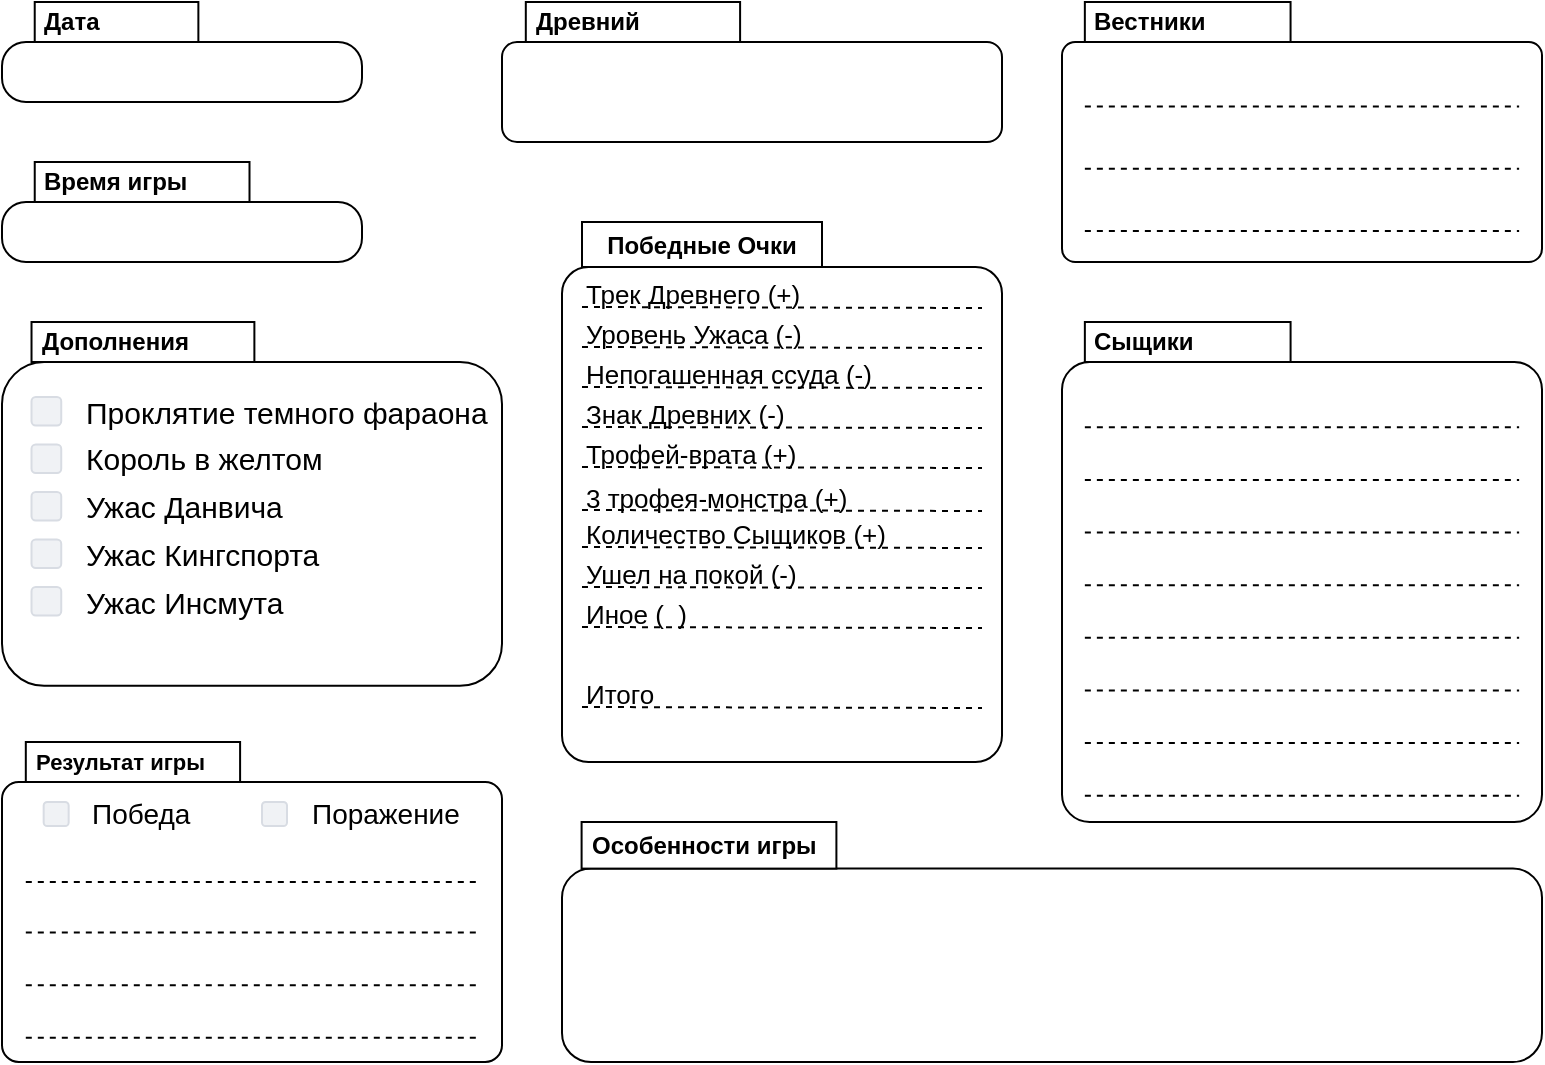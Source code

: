 <mxfile version="15.5.8" type="github"><diagram id="sBmuPLwduZAnjJ85MD6g" name="Page-1"><mxGraphModel dx="1038" dy="543" grid="1" gridSize="10" guides="1" tooltips="1" connect="1" arrows="1" fold="1" page="1" pageScale="1" pageWidth="827" pageHeight="583" math="0" shadow="0"><root><mxCell id="0"/><mxCell id="1" parent="0"/><mxCell id="2OspAjWioLyoepziEBJt-59" value="" style="group;spacingLeft=0;" parent="1" vertex="1" connectable="0"><mxGeometry x="280" y="30" width="250" height="70" as="geometry"/></mxCell><mxCell id="2OspAjWioLyoepziEBJt-60" value="" style="rounded=1;whiteSpace=wrap;html=1;" parent="2OspAjWioLyoepziEBJt-59" vertex="1"><mxGeometry y="20" width="250" height="50" as="geometry"/></mxCell><mxCell id="2OspAjWioLyoepziEBJt-61" value="&lt;font style=&quot;font-size: 12px&quot;&gt;&lt;b&gt;Древний&lt;br&gt;&lt;/b&gt;&lt;/font&gt;" style="rounded=0;whiteSpace=wrap;html=1;fontSize=11;align=left;spacingLeft=3;" parent="2OspAjWioLyoepziEBJt-59" vertex="1"><mxGeometry x="11.905" width="107.143" height="20" as="geometry"/></mxCell><mxCell id="2OspAjWioLyoepziEBJt-62" value="" style="group" parent="1" vertex="1" connectable="0"><mxGeometry x="30" y="110" width="180" height="50" as="geometry"/></mxCell><mxCell id="2OspAjWioLyoepziEBJt-20" value="" style="rounded=1;whiteSpace=wrap;html=1;arcSize=40;" parent="2OspAjWioLyoepziEBJt-62" vertex="1"><mxGeometry y="20" width="180" height="30" as="geometry"/></mxCell><mxCell id="2OspAjWioLyoepziEBJt-21" value="&lt;font style=&quot;font-size: 12px&quot;&gt;&lt;b&gt;Время игры&lt;/b&gt;&lt;/font&gt;" style="rounded=0;whiteSpace=wrap;html=1;fontSize=11;align=left;spacingLeft=3;" parent="2OspAjWioLyoepziEBJt-62" vertex="1"><mxGeometry x="16.369" width="107.381" height="20" as="geometry"/></mxCell><mxCell id="2OspAjWioLyoepziEBJt-63" value="" style="group" parent="1" vertex="1" connectable="0"><mxGeometry x="30" y="30" width="180" height="50" as="geometry"/></mxCell><mxCell id="2OspAjWioLyoepziEBJt-32" value="" style="rounded=1;whiteSpace=wrap;html=1;arcSize=40;" parent="2OspAjWioLyoepziEBJt-63" vertex="1"><mxGeometry y="20" width="180" height="30" as="geometry"/></mxCell><mxCell id="2OspAjWioLyoepziEBJt-33" value="&lt;font style=&quot;font-size: 12px&quot;&gt;&lt;b&gt;Дата&lt;/b&gt;&lt;/font&gt;" style="rounded=0;whiteSpace=wrap;html=1;fontSize=11;align=left;spacingLeft=3;" parent="2OspAjWioLyoepziEBJt-63" vertex="1"><mxGeometry x="16.364" width="81.818" height="20" as="geometry"/></mxCell><mxCell id="2OspAjWioLyoepziEBJt-64" value="" style="group;spacingLeft=0;" parent="1" vertex="1" connectable="0"><mxGeometry x="560" y="190" width="240" height="250" as="geometry"/></mxCell><mxCell id="2OspAjWioLyoepziEBJt-65" value="" style="rounded=1;whiteSpace=wrap;html=1;arcSize=6;" parent="2OspAjWioLyoepziEBJt-64" vertex="1"><mxGeometry y="20" width="240" height="230" as="geometry"/></mxCell><mxCell id="2OspAjWioLyoepziEBJt-66" value="&lt;font style=&quot;font-size: 12px&quot;&gt;&lt;b&gt;Сыщики&lt;/b&gt;&lt;/font&gt;" style="rounded=0;whiteSpace=wrap;html=1;fontSize=11;align=left;spacingLeft=3;" parent="2OspAjWioLyoepziEBJt-64" vertex="1"><mxGeometry x="11.43" width="102.86" height="20" as="geometry"/></mxCell><mxCell id="2OspAjWioLyoepziEBJt-67" value="" style="endArrow=none;dashed=1;html=1;rounded=0;fontSize=12;" parent="2OspAjWioLyoepziEBJt-64" edge="1"><mxGeometry width="50" height="50" relative="1" as="geometry"><mxPoint x="11.429" y="52.632" as="sourcePoint"/><mxPoint x="228.571" y="52.632" as="targetPoint"/></mxGeometry></mxCell><mxCell id="2OspAjWioLyoepziEBJt-68" value="" style="endArrow=none;dashed=1;html=1;rounded=0;fontSize=12;" parent="2OspAjWioLyoepziEBJt-64" edge="1"><mxGeometry width="50" height="50" relative="1" as="geometry"><mxPoint x="11.429" y="78.947" as="sourcePoint"/><mxPoint x="228.571" y="78.947" as="targetPoint"/></mxGeometry></mxCell><mxCell id="2OspAjWioLyoepziEBJt-69" value="" style="endArrow=none;dashed=1;html=1;rounded=0;fontSize=12;" parent="2OspAjWioLyoepziEBJt-64" edge="1"><mxGeometry width="50" height="50" relative="1" as="geometry"><mxPoint x="11.429" y="105.263" as="sourcePoint"/><mxPoint x="228.571" y="105.263" as="targetPoint"/></mxGeometry></mxCell><mxCell id="2OspAjWioLyoepziEBJt-70" value="" style="endArrow=none;dashed=1;html=1;rounded=0;fontSize=12;" parent="2OspAjWioLyoepziEBJt-64" edge="1"><mxGeometry width="50" height="50" relative="1" as="geometry"><mxPoint x="11.429" y="131.579" as="sourcePoint"/><mxPoint x="228.571" y="131.579" as="targetPoint"/></mxGeometry></mxCell><mxCell id="2OspAjWioLyoepziEBJt-71" value="" style="endArrow=none;dashed=1;html=1;rounded=0;fontSize=12;" parent="2OspAjWioLyoepziEBJt-64" edge="1"><mxGeometry width="50" height="50" relative="1" as="geometry"><mxPoint x="11.429" y="157.895" as="sourcePoint"/><mxPoint x="228.571" y="157.895" as="targetPoint"/></mxGeometry></mxCell><mxCell id="2OspAjWioLyoepziEBJt-72" value="" style="endArrow=none;dashed=1;html=1;rounded=0;fontSize=12;" parent="2OspAjWioLyoepziEBJt-64" edge="1"><mxGeometry width="50" height="50" relative="1" as="geometry"><mxPoint x="11.429" y="184.211" as="sourcePoint"/><mxPoint x="228.571" y="184.211" as="targetPoint"/></mxGeometry></mxCell><mxCell id="2OspAjWioLyoepziEBJt-73" value="" style="endArrow=none;dashed=1;html=1;rounded=0;fontSize=12;" parent="2OspAjWioLyoepziEBJt-64" edge="1"><mxGeometry width="50" height="50" relative="1" as="geometry"><mxPoint x="11.429" y="210.526" as="sourcePoint"/><mxPoint x="228.571" y="210.526" as="targetPoint"/></mxGeometry></mxCell><mxCell id="2OspAjWioLyoepziEBJt-74" value="" style="endArrow=none;dashed=1;html=1;rounded=0;fontSize=12;" parent="2OspAjWioLyoepziEBJt-64" edge="1"><mxGeometry width="50" height="50" relative="1" as="geometry"><mxPoint x="11.429" y="236.842" as="sourcePoint"/><mxPoint x="228.571" y="236.842" as="targetPoint"/></mxGeometry></mxCell><mxCell id="2OspAjWioLyoepziEBJt-75" value="" style="group" parent="1" vertex="1" connectable="0"><mxGeometry x="300" y="140" width="240" height="270" as="geometry"/></mxCell><mxCell id="2OspAjWioLyoepziEBJt-76" value="" style="rounded=1;whiteSpace=wrap;html=1;arcSize=6;" parent="2OspAjWioLyoepziEBJt-75" vertex="1"><mxGeometry x="10" y="22.5" width="220" height="247.5" as="geometry"/></mxCell><mxCell id="2OspAjWioLyoepziEBJt-77" value="&lt;div style=&quot;font-size: 12px&quot; align=&quot;center&quot;&gt;&lt;font style=&quot;font-size: 12px&quot;&gt;&lt;b&gt;Победные Очки&lt;/b&gt;&lt;/font&gt;&lt;/div&gt;" style="rounded=0;whiteSpace=wrap;html=1;fontSize=11;align=center;spacingLeft=0;spacing=2;spacingTop=1;" parent="2OspAjWioLyoepziEBJt-75" vertex="1"><mxGeometry x="20" width="120" height="22.5" as="geometry"/></mxCell><mxCell id="2OspAjWioLyoepziEBJt-129" value="" style="group" parent="2OspAjWioLyoepziEBJt-75" vertex="1" connectable="0"><mxGeometry x="20" y="40" width="200" height="170" as="geometry"/></mxCell><mxCell id="2OspAjWioLyoepziEBJt-99" value="" style="group" parent="2OspAjWioLyoepziEBJt-129" vertex="1" connectable="0"><mxGeometry width="200" height="90" as="geometry"/></mxCell><mxCell id="2OspAjWioLyoepziEBJt-97" value="&lt;div align=&quot;left&quot;&gt;&lt;font style=&quot;font-size: 13px&quot;&gt;Уровень Ужаса (-)&lt;br&gt;&lt;/font&gt;&lt;/div&gt;" style="text;html=1;strokeColor=none;fillColor=none;align=left;verticalAlign=middle;whiteSpace=wrap;rounded=0;fontSize=15;" parent="2OspAjWioLyoepziEBJt-99" vertex="1"><mxGeometry width="130" height="30" as="geometry"/></mxCell><mxCell id="2OspAjWioLyoepziEBJt-98" value="" style="endArrow=none;dashed=1;html=1;rounded=0;fontSize=13;exitX=0;exitY=0.75;exitDx=0;exitDy=0;" parent="2OspAjWioLyoepziEBJt-99" source="2OspAjWioLyoepziEBJt-97" edge="1"><mxGeometry width="50" height="50" relative="1" as="geometry"><mxPoint x="40" y="50" as="sourcePoint"/><mxPoint x="200" y="23" as="targetPoint"/></mxGeometry></mxCell><mxCell id="2OspAjWioLyoepziEBJt-100" value="" style="group" parent="2OspAjWioLyoepziEBJt-99" vertex="1" connectable="0"><mxGeometry y="-20" width="200" height="30" as="geometry"/></mxCell><mxCell id="2OspAjWioLyoepziEBJt-101" value="&lt;div align=&quot;left&quot;&gt;&lt;font style=&quot;font-size: 13px&quot;&gt;Трек Древнего (+)&lt;br&gt;&lt;/font&gt;&lt;/div&gt;" style="text;html=1;strokeColor=none;fillColor=none;align=left;verticalAlign=middle;whiteSpace=wrap;rounded=0;fontSize=15;" parent="2OspAjWioLyoepziEBJt-100" vertex="1"><mxGeometry width="130" height="30" as="geometry"/></mxCell><mxCell id="2OspAjWioLyoepziEBJt-102" value="" style="endArrow=none;dashed=1;html=1;rounded=0;fontSize=13;exitX=0;exitY=0.75;exitDx=0;exitDy=0;" parent="2OspAjWioLyoepziEBJt-100" source="2OspAjWioLyoepziEBJt-101" edge="1"><mxGeometry width="50" height="50" relative="1" as="geometry"><mxPoint x="40" y="50" as="sourcePoint"/><mxPoint x="200" y="23" as="targetPoint"/></mxGeometry></mxCell><mxCell id="2OspAjWioLyoepziEBJt-103" value="" style="group" parent="2OspAjWioLyoepziEBJt-99" vertex="1" connectable="0"><mxGeometry y="20" width="200" height="70" as="geometry"/></mxCell><mxCell id="2OspAjWioLyoepziEBJt-104" value="&lt;div align=&quot;left&quot;&gt;&lt;font style=&quot;font-size: 13px&quot;&gt;Непогашенная ссуда (-)&lt;br&gt;&lt;/font&gt;&lt;/div&gt;" style="text;html=1;strokeColor=none;fillColor=none;align=left;verticalAlign=middle;whiteSpace=wrap;rounded=0;fontSize=15;" parent="2OspAjWioLyoepziEBJt-103" vertex="1"><mxGeometry width="150" height="30" as="geometry"/></mxCell><mxCell id="2OspAjWioLyoepziEBJt-105" value="" style="endArrow=none;dashed=1;html=1;rounded=0;fontSize=13;exitX=0;exitY=0.75;exitDx=0;exitDy=0;" parent="2OspAjWioLyoepziEBJt-103" source="2OspAjWioLyoepziEBJt-104" edge="1"><mxGeometry width="50" height="50" relative="1" as="geometry"><mxPoint x="40" y="50" as="sourcePoint"/><mxPoint x="200" y="23" as="targetPoint"/></mxGeometry></mxCell><mxCell id="2OspAjWioLyoepziEBJt-106" value="" style="group" parent="2OspAjWioLyoepziEBJt-103" vertex="1" connectable="0"><mxGeometry y="20" width="200" height="50" as="geometry"/></mxCell><mxCell id="2OspAjWioLyoepziEBJt-107" value="&lt;div align=&quot;left&quot;&gt;&lt;font style=&quot;font-size: 13px&quot;&gt;Знак Древних (-)&lt;br&gt;&lt;/font&gt;&lt;/div&gt;" style="text;html=1;strokeColor=none;fillColor=none;align=left;verticalAlign=middle;whiteSpace=wrap;rounded=0;fontSize=15;" parent="2OspAjWioLyoepziEBJt-106" vertex="1"><mxGeometry width="130" height="30" as="geometry"/></mxCell><mxCell id="2OspAjWioLyoepziEBJt-108" value="" style="endArrow=none;dashed=1;html=1;rounded=0;fontSize=13;exitX=0;exitY=0.75;exitDx=0;exitDy=0;" parent="2OspAjWioLyoepziEBJt-106" source="2OspAjWioLyoepziEBJt-107" edge="1"><mxGeometry width="50" height="50" relative="1" as="geometry"><mxPoint x="40" y="50" as="sourcePoint"/><mxPoint x="200" y="23" as="targetPoint"/></mxGeometry></mxCell><mxCell id="2OspAjWioLyoepziEBJt-109" value="" style="group" parent="2OspAjWioLyoepziEBJt-106" vertex="1" connectable="0"><mxGeometry y="20" width="200" height="30" as="geometry"/></mxCell><mxCell id="2OspAjWioLyoepziEBJt-110" value="&lt;div align=&quot;left&quot;&gt;&lt;font style=&quot;font-size: 13px&quot;&gt;Трофей-врата (+)&lt;br&gt;&lt;/font&gt;&lt;/div&gt;" style="text;html=1;strokeColor=none;fillColor=none;align=left;verticalAlign=middle;whiteSpace=wrap;rounded=0;fontSize=15;" parent="2OspAjWioLyoepziEBJt-109" vertex="1"><mxGeometry width="130" height="30" as="geometry"/></mxCell><mxCell id="2OspAjWioLyoepziEBJt-111" value="" style="endArrow=none;dashed=1;html=1;rounded=0;fontSize=13;exitX=0;exitY=0.75;exitDx=0;exitDy=0;" parent="2OspAjWioLyoepziEBJt-109" source="2OspAjWioLyoepziEBJt-110" edge="1"><mxGeometry width="50" height="50" relative="1" as="geometry"><mxPoint x="40" y="50" as="sourcePoint"/><mxPoint x="200" y="23" as="targetPoint"/></mxGeometry></mxCell><mxCell id="2OspAjWioLyoepziEBJt-112" value="" style="group" parent="2OspAjWioLyoepziEBJt-129" vertex="1" connectable="0"><mxGeometry y="81.5" width="200" height="88.5" as="geometry"/></mxCell><mxCell id="2OspAjWioLyoepziEBJt-113" value="&lt;div align=&quot;left&quot;&gt;&lt;font style=&quot;font-size: 13px&quot;&gt;3 трофея-монстра (+)&lt;br&gt;&lt;/font&gt;&lt;/div&gt;" style="text;html=1;strokeColor=none;fillColor=none;align=left;verticalAlign=middle;whiteSpace=wrap;rounded=0;fontSize=15;" parent="2OspAjWioLyoepziEBJt-112" vertex="1"><mxGeometry width="140" height="30" as="geometry"/></mxCell><mxCell id="2OspAjWioLyoepziEBJt-114" value="" style="endArrow=none;dashed=1;html=1;rounded=0;fontSize=13;exitX=0;exitY=0.75;exitDx=0;exitDy=0;" parent="2OspAjWioLyoepziEBJt-112" source="2OspAjWioLyoepziEBJt-113" edge="1"><mxGeometry width="50" height="50" relative="1" as="geometry"><mxPoint x="40" y="50" as="sourcePoint"/><mxPoint x="200" y="23" as="targetPoint"/></mxGeometry></mxCell><mxCell id="2OspAjWioLyoepziEBJt-115" value="" style="group" parent="2OspAjWioLyoepziEBJt-112" vertex="1" connectable="0"><mxGeometry y="18.5" width="200" height="30" as="geometry"/></mxCell><mxCell id="2OspAjWioLyoepziEBJt-116" value="&lt;div align=&quot;left&quot;&gt;&lt;font style=&quot;font-size: 13px&quot;&gt;Количество Сыщиков (+)&lt;br&gt;&lt;/font&gt;&lt;/div&gt;" style="text;html=1;strokeColor=none;fillColor=none;align=left;verticalAlign=middle;whiteSpace=wrap;rounded=0;fontSize=15;" parent="2OspAjWioLyoepziEBJt-115" vertex="1"><mxGeometry width="160" height="30" as="geometry"/></mxCell><mxCell id="2OspAjWioLyoepziEBJt-117" value="" style="endArrow=none;dashed=1;html=1;rounded=0;fontSize=13;exitX=0;exitY=0.75;exitDx=0;exitDy=0;" parent="2OspAjWioLyoepziEBJt-115" source="2OspAjWioLyoepziEBJt-116" edge="1"><mxGeometry width="50" height="50" relative="1" as="geometry"><mxPoint x="40" y="50" as="sourcePoint"/><mxPoint x="200" y="23" as="targetPoint"/></mxGeometry></mxCell><mxCell id="2OspAjWioLyoepziEBJt-118" value="" style="group" parent="2OspAjWioLyoepziEBJt-112" vertex="1" connectable="0"><mxGeometry y="38.5" width="200" height="30" as="geometry"/></mxCell><mxCell id="2OspAjWioLyoepziEBJt-119" value="&lt;div align=&quot;left&quot;&gt;&lt;font style=&quot;font-size: 13px&quot;&gt;Ушел на покой (-)&lt;br&gt;&lt;/font&gt;&lt;/div&gt;" style="text;html=1;strokeColor=none;fillColor=none;align=left;verticalAlign=middle;whiteSpace=wrap;rounded=0;fontSize=15;" parent="2OspAjWioLyoepziEBJt-118" vertex="1"><mxGeometry width="130" height="30" as="geometry"/></mxCell><mxCell id="2OspAjWioLyoepziEBJt-120" value="" style="endArrow=none;dashed=1;html=1;rounded=0;fontSize=13;exitX=0;exitY=0.75;exitDx=0;exitDy=0;" parent="2OspAjWioLyoepziEBJt-118" source="2OspAjWioLyoepziEBJt-119" edge="1"><mxGeometry width="50" height="50" relative="1" as="geometry"><mxPoint x="40" y="50" as="sourcePoint"/><mxPoint x="200" y="23" as="targetPoint"/></mxGeometry></mxCell><mxCell id="2OspAjWioLyoepziEBJt-121" value="" style="group" parent="2OspAjWioLyoepziEBJt-112" vertex="1" connectable="0"><mxGeometry y="58.5" width="200" height="30" as="geometry"/></mxCell><mxCell id="2OspAjWioLyoepziEBJt-122" value="&lt;div align=&quot;left&quot;&gt;&lt;font style=&quot;font-size: 13px&quot;&gt;Иное (&amp;nbsp; )&lt;br&gt;&lt;/font&gt;&lt;/div&gt;" style="text;html=1;strokeColor=none;fillColor=none;align=left;verticalAlign=middle;whiteSpace=wrap;rounded=0;fontSize=15;" parent="2OspAjWioLyoepziEBJt-121" vertex="1"><mxGeometry width="130" height="30" as="geometry"/></mxCell><mxCell id="2OspAjWioLyoepziEBJt-123" value="" style="endArrow=none;dashed=1;html=1;rounded=0;fontSize=13;exitX=0;exitY=0.75;exitDx=0;exitDy=0;" parent="2OspAjWioLyoepziEBJt-121" source="2OspAjWioLyoepziEBJt-122" edge="1"><mxGeometry width="50" height="50" relative="1" as="geometry"><mxPoint x="40" y="50" as="sourcePoint"/><mxPoint x="200" y="23" as="targetPoint"/></mxGeometry></mxCell><mxCell id="2OspAjWioLyoepziEBJt-124" value="" style="group" parent="2OspAjWioLyoepziEBJt-75" vertex="1" connectable="0"><mxGeometry x="20" y="220" width="200" height="30" as="geometry"/></mxCell><mxCell id="2OspAjWioLyoepziEBJt-125" value="&lt;div align=&quot;left&quot;&gt;&lt;font style=&quot;font-size: 13px&quot;&gt;Итого&lt;br&gt;&lt;/font&gt;&lt;/div&gt;" style="text;html=1;strokeColor=none;fillColor=none;align=left;verticalAlign=middle;whiteSpace=wrap;rounded=0;fontSize=15;" parent="2OspAjWioLyoepziEBJt-124" vertex="1"><mxGeometry width="130" height="30" as="geometry"/></mxCell><mxCell id="2OspAjWioLyoepziEBJt-126" value="" style="endArrow=none;dashed=1;html=1;rounded=0;fontSize=13;exitX=0;exitY=0.75;exitDx=0;exitDy=0;" parent="2OspAjWioLyoepziEBJt-124" source="2OspAjWioLyoepziEBJt-125" edge="1"><mxGeometry width="50" height="50" relative="1" as="geometry"><mxPoint x="40" y="50" as="sourcePoint"/><mxPoint x="200" y="23" as="targetPoint"/></mxGeometry></mxCell><mxCell id="2OspAjWioLyoepziEBJt-94" value="" style="group" parent="1" vertex="1" connectable="0"><mxGeometry x="310" y="440" width="490" height="120" as="geometry"/></mxCell><mxCell id="2OspAjWioLyoepziEBJt-92" value="" style="rounded=1;whiteSpace=wrap;html=1;" parent="2OspAjWioLyoepziEBJt-94" vertex="1"><mxGeometry y="23.301" width="490.0" height="96.699" as="geometry"/></mxCell><mxCell id="2OspAjWioLyoepziEBJt-93" value="&lt;font style=&quot;font-size: 12px&quot;&gt;&lt;b&gt;Особенности игры&lt;br&gt;&lt;/b&gt;&lt;/font&gt;" style="rounded=0;whiteSpace=wrap;html=1;fontSize=11;align=left;spacingLeft=3;" parent="2OspAjWioLyoepziEBJt-94" vertex="1"><mxGeometry x="9.8" width="127.4" height="23.301" as="geometry"/></mxCell><mxCell id="2OspAjWioLyoepziEBJt-95" value="" style="group" parent="1" vertex="1" connectable="0"><mxGeometry x="30" y="180.005" width="250" height="191.88" as="geometry"/></mxCell><mxCell id="2OspAjWioLyoepziEBJt-39" value="" style="rounded=1;whiteSpace=wrap;html=1;arcSize=13;" parent="2OspAjWioLyoepziEBJt-95" vertex="1"><mxGeometry y="30" width="250" height="161.88" as="geometry"/></mxCell><mxCell id="2OspAjWioLyoepziEBJt-40" value="&lt;font style=&quot;font-size: 12px&quot;&gt;&lt;b&gt;Дополнения&lt;/b&gt;&lt;/font&gt;" style="rounded=0;whiteSpace=wrap;html=1;fontSize=11;align=left;spacingLeft=3;" parent="2OspAjWioLyoepziEBJt-95" vertex="1"><mxGeometry x="14.76" y="10" width="111.43" height="20" as="geometry"/></mxCell><mxCell id="2OspAjWioLyoepziEBJt-41" value="Проклятие темного фараона" style="rounded=1;fillColor=#F0F2F5;strokeColor=#D8DCE3;align=left;verticalAlign=middle;fontStyle=0;fontSize=15;labelPosition=right;verticalLabelPosition=middle;spacingLeft=10;html=1;shadow=0;dashed=0" parent="2OspAjWioLyoepziEBJt-95" vertex="1"><mxGeometry x="14.762" y="47.5" width="14.857" height="14.25" as="geometry"/></mxCell><mxCell id="2OspAjWioLyoepziEBJt-49" value="Король в желтом" style="rounded=1;fillColor=#F0F2F5;strokeColor=#D8DCE3;align=left;verticalAlign=middle;fontStyle=0;fontSize=15;labelPosition=right;verticalLabelPosition=middle;spacingLeft=10;html=1;shadow=0;dashed=0" parent="2OspAjWioLyoepziEBJt-95" vertex="1"><mxGeometry x="14.762" y="71.25" width="14.857" height="14.25" as="geometry"/></mxCell><mxCell id="2OspAjWioLyoepziEBJt-50" value="Ужас Данвича" style="rounded=1;fillColor=#F0F2F5;strokeColor=#D8DCE3;align=left;verticalAlign=middle;fontStyle=0;fontSize=15;labelPosition=right;verticalLabelPosition=middle;spacingLeft=10;html=1;shadow=0;dashed=0" parent="2OspAjWioLyoepziEBJt-95" vertex="1"><mxGeometry x="14.762" y="95" width="14.857" height="14.25" as="geometry"/></mxCell><mxCell id="2OspAjWioLyoepziEBJt-51" value="Ужас Кингспорта" style="rounded=1;fillColor=#F0F2F5;strokeColor=#D8DCE3;align=left;verticalAlign=middle;fontStyle=0;fontSize=15;labelPosition=right;verticalLabelPosition=middle;spacingLeft=10;html=1;shadow=0;dashed=0" parent="2OspAjWioLyoepziEBJt-95" vertex="1"><mxGeometry x="14.762" y="118.75" width="14.857" height="14.25" as="geometry"/></mxCell><mxCell id="2OspAjWioLyoepziEBJt-52" value="Ужас Инсмута" style="rounded=1;fillColor=#F0F2F5;strokeColor=#D8DCE3;align=left;verticalAlign=middle;fontStyle=0;fontSize=15;labelPosition=right;verticalLabelPosition=middle;spacingLeft=10;html=1;shadow=0;dashed=0" parent="2OspAjWioLyoepziEBJt-95" vertex="1"><mxGeometry x="14.762" y="142.5" width="14.857" height="14.25" as="geometry"/></mxCell><mxCell id="2OspAjWioLyoepziEBJt-96" value="" style="group" parent="1" vertex="1" connectable="0"><mxGeometry x="560" y="30" width="240" height="130" as="geometry"/></mxCell><mxCell id="2OspAjWioLyoepziEBJt-79" value="" style="rounded=1;whiteSpace=wrap;html=1;arcSize=6;" parent="2OspAjWioLyoepziEBJt-96" vertex="1"><mxGeometry y="20" width="240" height="110" as="geometry"/></mxCell><mxCell id="2OspAjWioLyoepziEBJt-80" value="&lt;font style=&quot;font-size: 12px&quot;&gt;&lt;b&gt;Вестники&lt;/b&gt;&lt;/font&gt;" style="rounded=0;whiteSpace=wrap;html=1;fontSize=11;align=left;spacingLeft=3;" parent="2OspAjWioLyoepziEBJt-96" vertex="1"><mxGeometry x="11.424" width="102.854" height="20" as="geometry"/></mxCell><mxCell id="2OspAjWioLyoepziEBJt-81" value="" style="endArrow=none;dashed=1;html=1;rounded=0;fontSize=12;" parent="2OspAjWioLyoepziEBJt-96" edge="1"><mxGeometry y="-10" width="57.143" height="77.778" as="geometry"><mxPoint x="11.429" y="52.222" as="sourcePoint"/><mxPoint x="228.571" y="52.222" as="targetPoint"/></mxGeometry></mxCell><mxCell id="2OspAjWioLyoepziEBJt-82" value="" style="endArrow=none;dashed=1;html=1;rounded=0;fontSize=12;" parent="2OspAjWioLyoepziEBJt-96" edge="1"><mxGeometry y="-10" width="57.143" height="77.778" as="geometry"><mxPoint x="11.429" y="83.333" as="sourcePoint"/><mxPoint x="228.571" y="83.333" as="targetPoint"/></mxGeometry></mxCell><mxCell id="2OspAjWioLyoepziEBJt-83" value="" style="endArrow=none;dashed=1;html=1;rounded=0;fontSize=12;" parent="2OspAjWioLyoepziEBJt-96" edge="1"><mxGeometry y="-10" width="57.143" height="77.778" as="geometry"><mxPoint x="11.429" y="114.444" as="sourcePoint"/><mxPoint x="228.571" y="114.444" as="targetPoint"/></mxGeometry></mxCell><mxCell id="2OspAjWioLyoepziEBJt-147" value="" style="group" parent="1" vertex="1" connectable="0"><mxGeometry x="30" y="400" width="250" height="160" as="geometry"/></mxCell><mxCell id="2OspAjWioLyoepziEBJt-133" value="" style="rounded=1;whiteSpace=wrap;html=1;arcSize=6;" parent="2OspAjWioLyoepziEBJt-147" vertex="1"><mxGeometry y="20" width="250" height="140" as="geometry"/></mxCell><mxCell id="2OspAjWioLyoepziEBJt-134" value="&lt;b&gt;Результат игры&lt;/b&gt;" style="rounded=0;whiteSpace=wrap;html=1;fontSize=11;align=left;spacingLeft=3;" parent="2OspAjWioLyoepziEBJt-147" vertex="1"><mxGeometry x="11.906" width="107.146" height="20" as="geometry"/></mxCell><mxCell id="2OspAjWioLyoepziEBJt-137" value="" style="endArrow=none;dashed=1;html=1;rounded=0;fontSize=12;" parent="2OspAjWioLyoepziEBJt-147" edge="1"><mxGeometry y="-10" width="52.083" height="50" as="geometry"><mxPoint x="11.905" y="95.263" as="sourcePoint"/><mxPoint x="238.095" y="95.263" as="targetPoint"/></mxGeometry></mxCell><mxCell id="2OspAjWioLyoepziEBJt-138" value="" style="endArrow=none;dashed=1;html=1;rounded=0;fontSize=12;" parent="2OspAjWioLyoepziEBJt-147" edge="1"><mxGeometry y="-10" width="52.083" height="50" as="geometry"><mxPoint x="11.905" y="121.579" as="sourcePoint"/><mxPoint x="238.095" y="121.579" as="targetPoint"/></mxGeometry></mxCell><mxCell id="2OspAjWioLyoepziEBJt-139" value="" style="endArrow=none;dashed=1;html=1;rounded=0;fontSize=12;" parent="2OspAjWioLyoepziEBJt-147" edge="1"><mxGeometry y="-10" width="52.083" height="50" as="geometry"><mxPoint x="11.905" y="147.895" as="sourcePoint"/><mxPoint x="238.095" y="147.895" as="targetPoint"/></mxGeometry></mxCell><mxCell id="2OspAjWioLyoepziEBJt-143" value="&lt;font style=&quot;font-size: 14px&quot;&gt;Победа&lt;/font&gt;" style="rounded=1;fillColor=#F0F2F5;strokeColor=#D8DCE3;align=left;verticalAlign=middle;fontStyle=0;fontSize=12;labelPosition=right;verticalLabelPosition=middle;spacingLeft=10;html=1;shadow=0;dashed=0" parent="2OspAjWioLyoepziEBJt-147" vertex="1"><mxGeometry x="20.833" y="30" width="12.5" height="12" as="geometry"/></mxCell><mxCell id="2OspAjWioLyoepziEBJt-144" value="&lt;font style=&quot;font-size: 14px&quot;&gt;Поражение&lt;/font&gt;" style="rounded=1;fillColor=#F0F2F5;strokeColor=#D8DCE3;align=left;verticalAlign=middle;fontStyle=0;fontSize=12;labelPosition=right;verticalLabelPosition=middle;spacingLeft=10;html=1;shadow=0;dashed=0" parent="2OspAjWioLyoepziEBJt-147" vertex="1"><mxGeometry x="130" y="30" width="12.5" height="12" as="geometry"/></mxCell><mxCell id="2OspAjWioLyoepziEBJt-145" value="" style="endArrow=none;dashed=1;html=1;rounded=0;fontSize=12;" parent="2OspAjWioLyoepziEBJt-147" edge="1"><mxGeometry y="-35.26" width="52.083" height="50" as="geometry"><mxPoint x="11.905" y="70.003" as="sourcePoint"/><mxPoint x="238.095" y="70.003" as="targetPoint"/></mxGeometry></mxCell></root></mxGraphModel></diagram></mxfile>